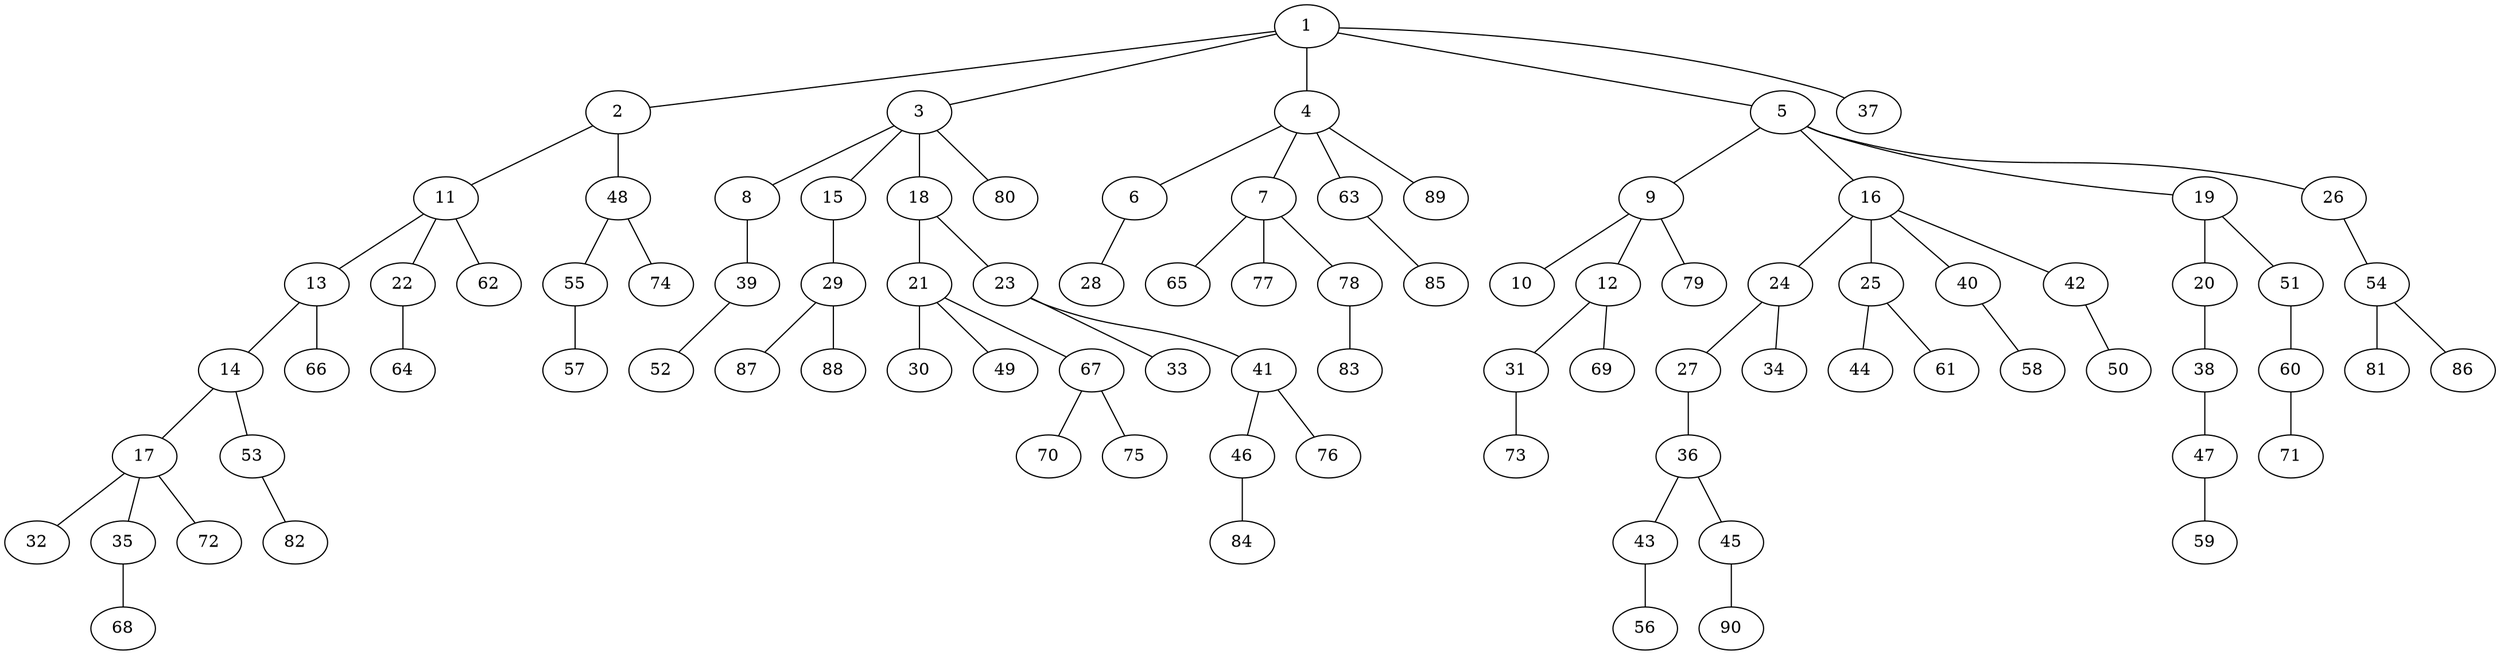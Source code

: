 graph graphname {1--2
1--3
1--4
1--5
1--37
2--11
2--48
3--8
3--15
3--18
3--80
4--6
4--7
4--63
4--89
5--9
5--16
5--19
5--26
6--28
7--65
7--77
7--78
8--39
9--10
9--12
9--79
11--13
11--22
11--62
12--31
12--69
13--14
13--66
14--17
14--53
15--29
16--24
16--25
16--40
16--42
17--32
17--35
17--72
18--21
18--23
19--20
19--51
20--38
21--30
21--49
21--67
22--64
23--33
23--41
24--27
24--34
25--44
25--61
26--54
27--36
29--87
29--88
31--73
35--68
36--43
36--45
38--47
39--52
40--58
41--46
41--76
42--50
43--56
45--90
46--84
47--59
48--55
48--74
51--60
53--82
54--81
54--86
55--57
60--71
63--85
67--70
67--75
78--83
}